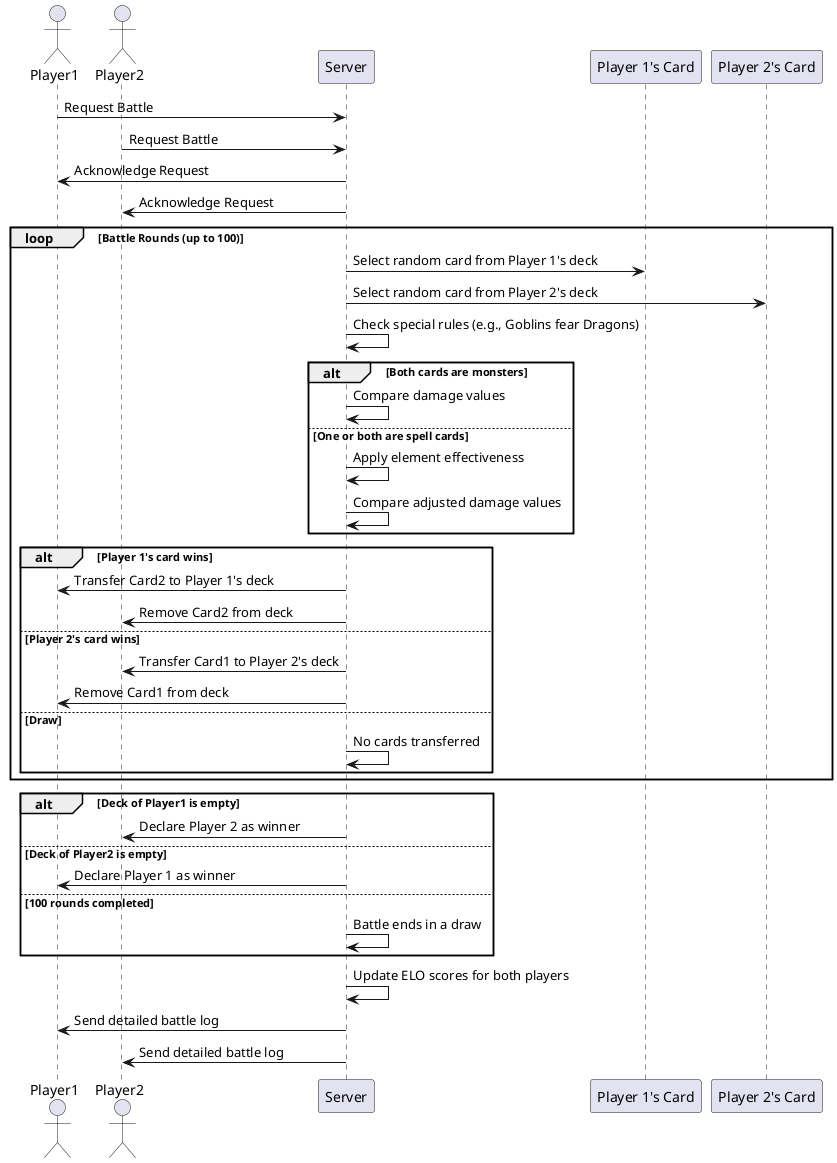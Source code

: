@startuml
actor Player1
actor Player2
participant Server
participant Card1 as "Player 1's Card"
participant Card2 as "Player 2's Card"

Player1 -> Server: Request Battle
Player2 -> Server: Request Battle
Server -> Player1: Acknowledge Request
Server -> Player2: Acknowledge Request

loop Battle Rounds (up to 100)
    Server -> Card1: Select random card from Player 1's deck
    Server -> Card2: Select random card from Player 2's deck
    Server -> Server: Check special rules (e.g., Goblins fear Dragons)
    alt Both cards are monsters
        Server -> Server: Compare damage values
    else One or both are spell cards
        Server -> Server: Apply element effectiveness
        Server -> Server: Compare adjusted damage values
    end

    alt Player 1's card wins
        Server -> Player1: Transfer Card2 to Player 1's deck
        Server -> Player2: Remove Card2 from deck
    else Player 2's card wins
        Server -> Player2: Transfer Card1 to Player 2's deck
        Server -> Player1: Remove Card1 from deck
    else Draw
        Server -> Server: No cards transferred
    end
end

alt Deck of Player1 is empty
    Server -> Player2: Declare Player 2 as winner
else Deck of Player2 is empty
    Server -> Player1: Declare Player 1 as winner
else 100 rounds completed
    Server -> Server: Battle ends in a draw
end

Server -> Server: Update ELO scores for both players
Server -> Player1: Send detailed battle log
Server -> Player2: Send detailed battle log
@enduml
